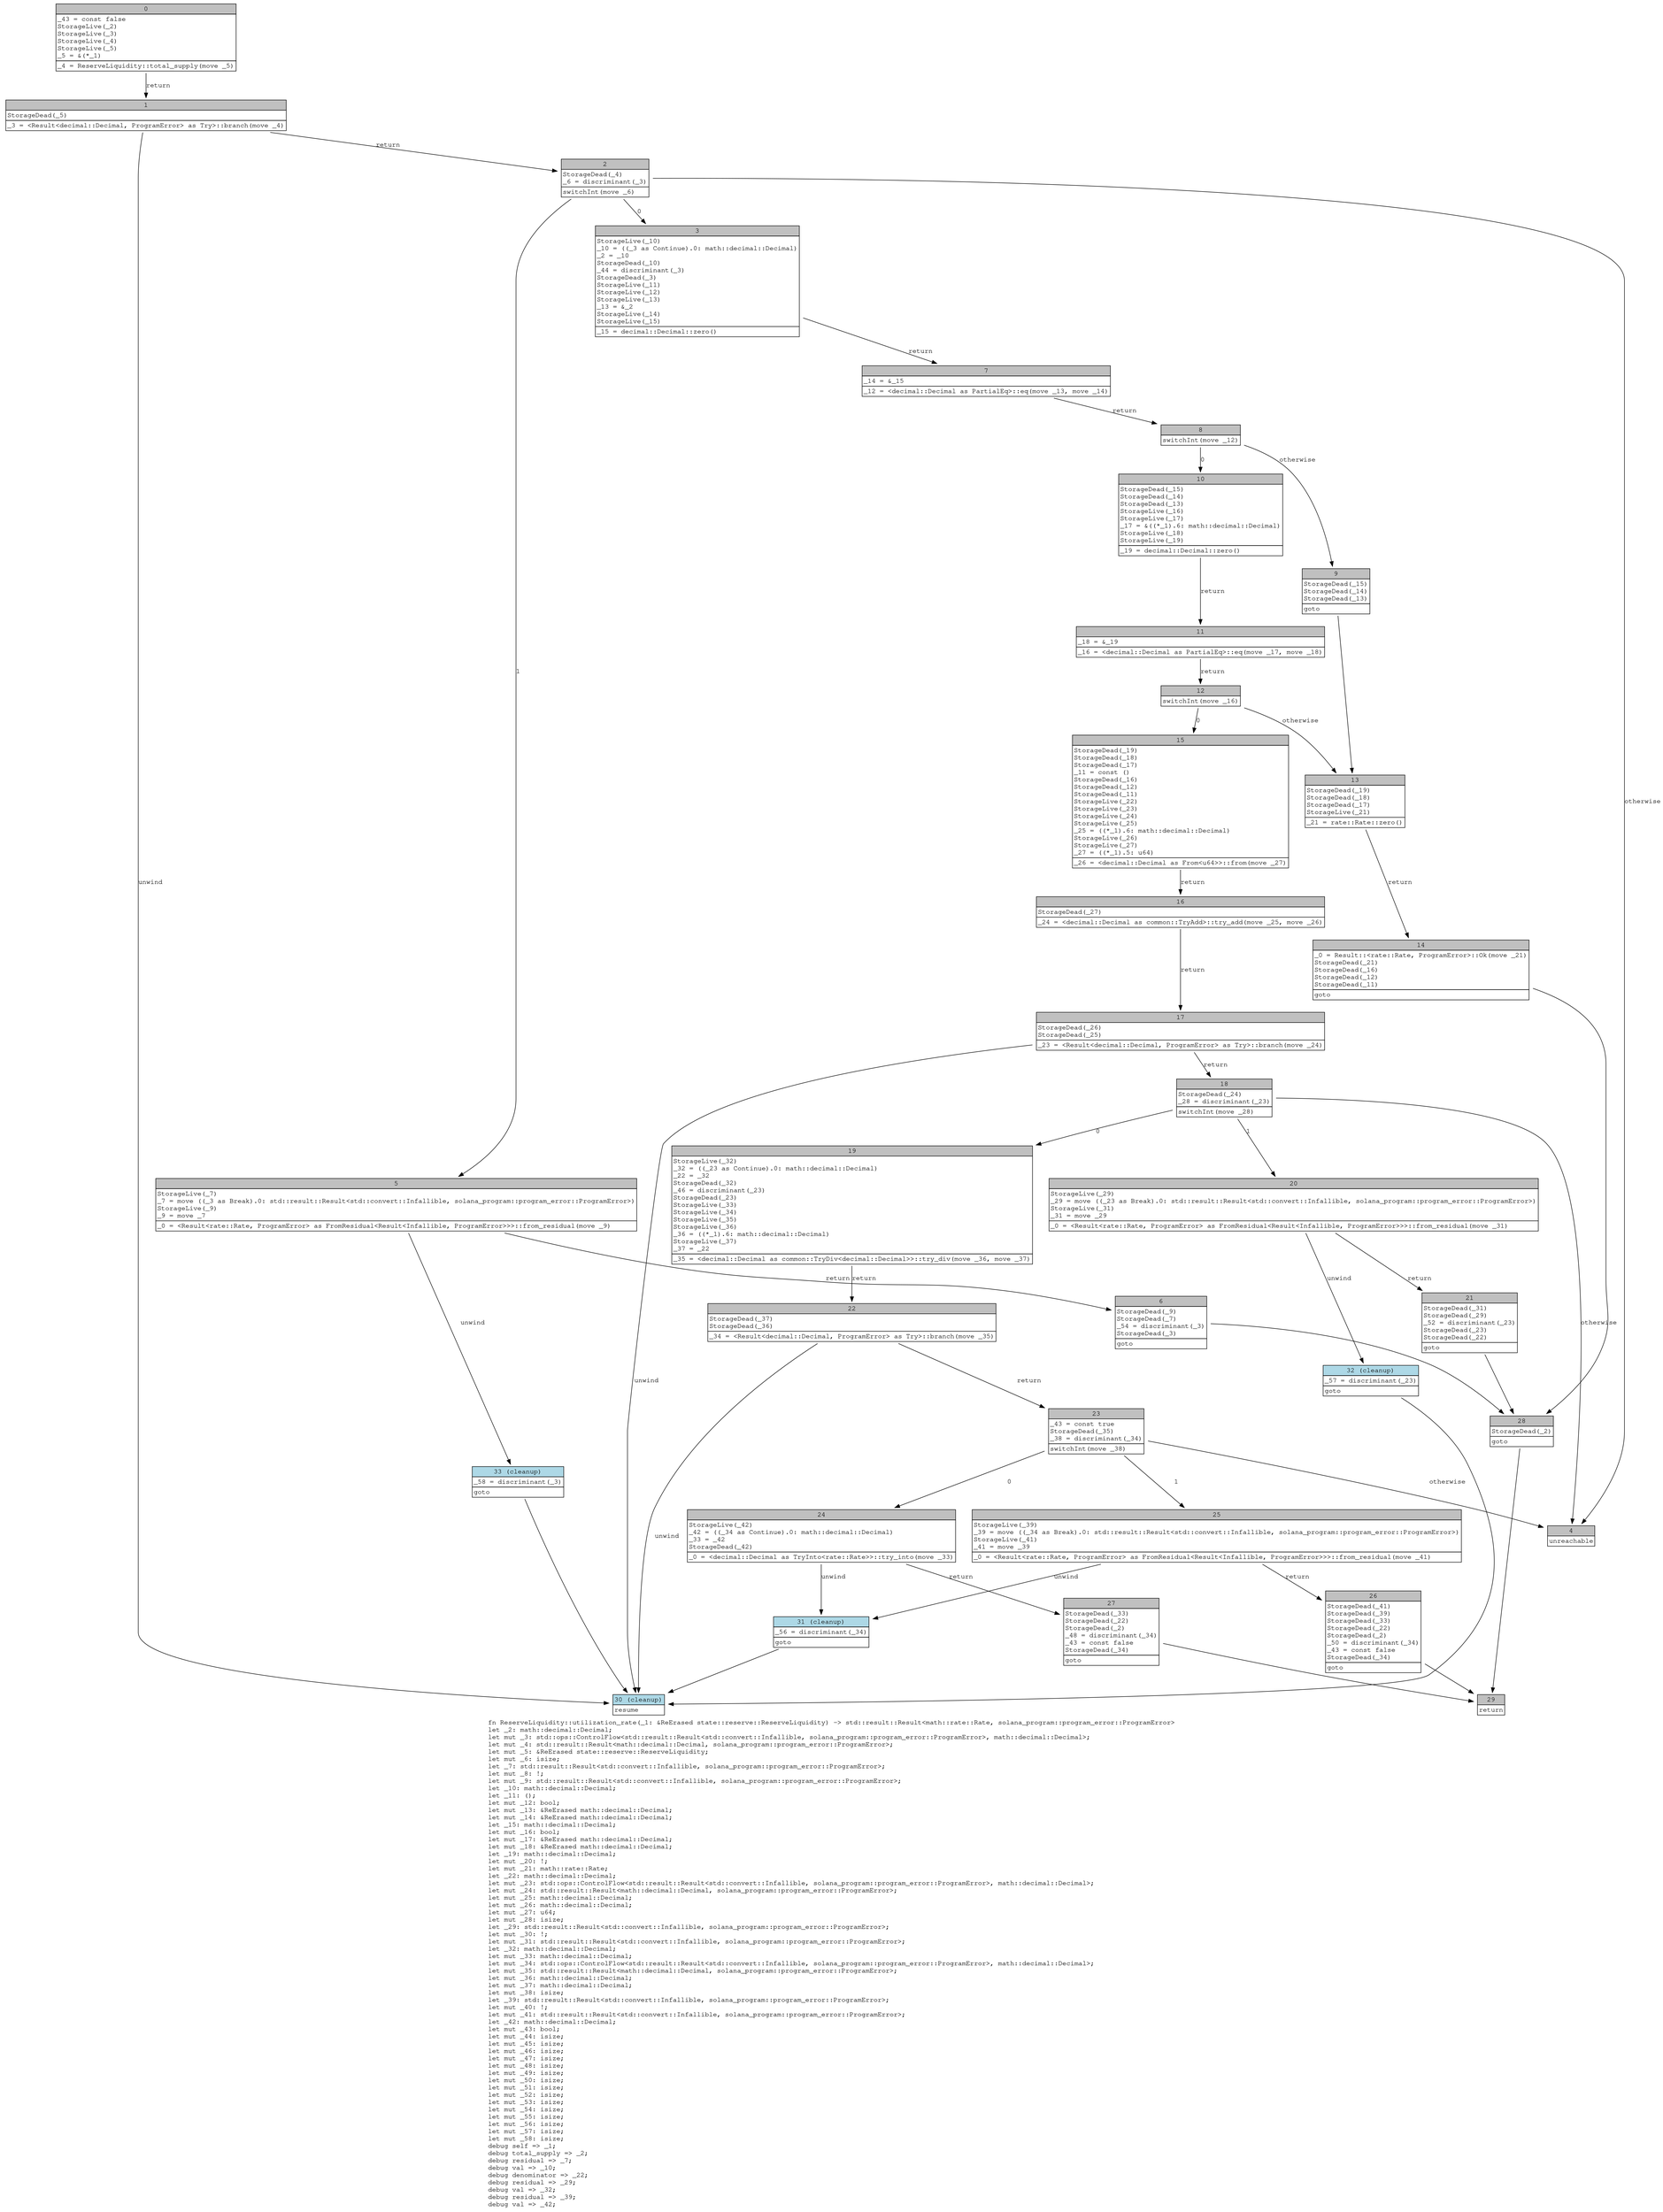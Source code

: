 digraph Mir_0_492 {
    graph [fontname="Courier, monospace"];
    node [fontname="Courier, monospace"];
    edge [fontname="Courier, monospace"];
    label=<fn ReserveLiquidity::utilization_rate(_1: &amp;ReErased state::reserve::ReserveLiquidity) -&gt; std::result::Result&lt;math::rate::Rate, solana_program::program_error::ProgramError&gt;<br align="left"/>let _2: math::decimal::Decimal;<br align="left"/>let mut _3: std::ops::ControlFlow&lt;std::result::Result&lt;std::convert::Infallible, solana_program::program_error::ProgramError&gt;, math::decimal::Decimal&gt;;<br align="left"/>let mut _4: std::result::Result&lt;math::decimal::Decimal, solana_program::program_error::ProgramError&gt;;<br align="left"/>let mut _5: &amp;ReErased state::reserve::ReserveLiquidity;<br align="left"/>let mut _6: isize;<br align="left"/>let _7: std::result::Result&lt;std::convert::Infallible, solana_program::program_error::ProgramError&gt;;<br align="left"/>let mut _8: !;<br align="left"/>let mut _9: std::result::Result&lt;std::convert::Infallible, solana_program::program_error::ProgramError&gt;;<br align="left"/>let _10: math::decimal::Decimal;<br align="left"/>let _11: ();<br align="left"/>let mut _12: bool;<br align="left"/>let mut _13: &amp;ReErased math::decimal::Decimal;<br align="left"/>let mut _14: &amp;ReErased math::decimal::Decimal;<br align="left"/>let _15: math::decimal::Decimal;<br align="left"/>let mut _16: bool;<br align="left"/>let mut _17: &amp;ReErased math::decimal::Decimal;<br align="left"/>let mut _18: &amp;ReErased math::decimal::Decimal;<br align="left"/>let _19: math::decimal::Decimal;<br align="left"/>let mut _20: !;<br align="left"/>let mut _21: math::rate::Rate;<br align="left"/>let _22: math::decimal::Decimal;<br align="left"/>let mut _23: std::ops::ControlFlow&lt;std::result::Result&lt;std::convert::Infallible, solana_program::program_error::ProgramError&gt;, math::decimal::Decimal&gt;;<br align="left"/>let mut _24: std::result::Result&lt;math::decimal::Decimal, solana_program::program_error::ProgramError&gt;;<br align="left"/>let mut _25: math::decimal::Decimal;<br align="left"/>let mut _26: math::decimal::Decimal;<br align="left"/>let mut _27: u64;<br align="left"/>let mut _28: isize;<br align="left"/>let _29: std::result::Result&lt;std::convert::Infallible, solana_program::program_error::ProgramError&gt;;<br align="left"/>let mut _30: !;<br align="left"/>let mut _31: std::result::Result&lt;std::convert::Infallible, solana_program::program_error::ProgramError&gt;;<br align="left"/>let _32: math::decimal::Decimal;<br align="left"/>let mut _33: math::decimal::Decimal;<br align="left"/>let mut _34: std::ops::ControlFlow&lt;std::result::Result&lt;std::convert::Infallible, solana_program::program_error::ProgramError&gt;, math::decimal::Decimal&gt;;<br align="left"/>let mut _35: std::result::Result&lt;math::decimal::Decimal, solana_program::program_error::ProgramError&gt;;<br align="left"/>let mut _36: math::decimal::Decimal;<br align="left"/>let mut _37: math::decimal::Decimal;<br align="left"/>let mut _38: isize;<br align="left"/>let _39: std::result::Result&lt;std::convert::Infallible, solana_program::program_error::ProgramError&gt;;<br align="left"/>let mut _40: !;<br align="left"/>let mut _41: std::result::Result&lt;std::convert::Infallible, solana_program::program_error::ProgramError&gt;;<br align="left"/>let _42: math::decimal::Decimal;<br align="left"/>let mut _43: bool;<br align="left"/>let mut _44: isize;<br align="left"/>let mut _45: isize;<br align="left"/>let mut _46: isize;<br align="left"/>let mut _47: isize;<br align="left"/>let mut _48: isize;<br align="left"/>let mut _49: isize;<br align="left"/>let mut _50: isize;<br align="left"/>let mut _51: isize;<br align="left"/>let mut _52: isize;<br align="left"/>let mut _53: isize;<br align="left"/>let mut _54: isize;<br align="left"/>let mut _55: isize;<br align="left"/>let mut _56: isize;<br align="left"/>let mut _57: isize;<br align="left"/>let mut _58: isize;<br align="left"/>debug self =&gt; _1;<br align="left"/>debug total_supply =&gt; _2;<br align="left"/>debug residual =&gt; _7;<br align="left"/>debug val =&gt; _10;<br align="left"/>debug denominator =&gt; _22;<br align="left"/>debug residual =&gt; _29;<br align="left"/>debug val =&gt; _32;<br align="left"/>debug residual =&gt; _39;<br align="left"/>debug val =&gt; _42;<br align="left"/>>;
    bb0__0_492 [shape="none", label=<<table border="0" cellborder="1" cellspacing="0"><tr><td bgcolor="gray" align="center" colspan="1">0</td></tr><tr><td align="left" balign="left">_43 = const false<br/>StorageLive(_2)<br/>StorageLive(_3)<br/>StorageLive(_4)<br/>StorageLive(_5)<br/>_5 = &amp;(*_1)<br/></td></tr><tr><td align="left">_4 = ReserveLiquidity::total_supply(move _5)</td></tr></table>>];
    bb1__0_492 [shape="none", label=<<table border="0" cellborder="1" cellspacing="0"><tr><td bgcolor="gray" align="center" colspan="1">1</td></tr><tr><td align="left" balign="left">StorageDead(_5)<br/></td></tr><tr><td align="left">_3 = &lt;Result&lt;decimal::Decimal, ProgramError&gt; as Try&gt;::branch(move _4)</td></tr></table>>];
    bb2__0_492 [shape="none", label=<<table border="0" cellborder="1" cellspacing="0"><tr><td bgcolor="gray" align="center" colspan="1">2</td></tr><tr><td align="left" balign="left">StorageDead(_4)<br/>_6 = discriminant(_3)<br/></td></tr><tr><td align="left">switchInt(move _6)</td></tr></table>>];
    bb3__0_492 [shape="none", label=<<table border="0" cellborder="1" cellspacing="0"><tr><td bgcolor="gray" align="center" colspan="1">3</td></tr><tr><td align="left" balign="left">StorageLive(_10)<br/>_10 = ((_3 as Continue).0: math::decimal::Decimal)<br/>_2 = _10<br/>StorageDead(_10)<br/>_44 = discriminant(_3)<br/>StorageDead(_3)<br/>StorageLive(_11)<br/>StorageLive(_12)<br/>StorageLive(_13)<br/>_13 = &amp;_2<br/>StorageLive(_14)<br/>StorageLive(_15)<br/></td></tr><tr><td align="left">_15 = decimal::Decimal::zero()</td></tr></table>>];
    bb4__0_492 [shape="none", label=<<table border="0" cellborder="1" cellspacing="0"><tr><td bgcolor="gray" align="center" colspan="1">4</td></tr><tr><td align="left">unreachable</td></tr></table>>];
    bb5__0_492 [shape="none", label=<<table border="0" cellborder="1" cellspacing="0"><tr><td bgcolor="gray" align="center" colspan="1">5</td></tr><tr><td align="left" balign="left">StorageLive(_7)<br/>_7 = move ((_3 as Break).0: std::result::Result&lt;std::convert::Infallible, solana_program::program_error::ProgramError&gt;)<br/>StorageLive(_9)<br/>_9 = move _7<br/></td></tr><tr><td align="left">_0 = &lt;Result&lt;rate::Rate, ProgramError&gt; as FromResidual&lt;Result&lt;Infallible, ProgramError&gt;&gt;&gt;::from_residual(move _9)</td></tr></table>>];
    bb6__0_492 [shape="none", label=<<table border="0" cellborder="1" cellspacing="0"><tr><td bgcolor="gray" align="center" colspan="1">6</td></tr><tr><td align="left" balign="left">StorageDead(_9)<br/>StorageDead(_7)<br/>_54 = discriminant(_3)<br/>StorageDead(_3)<br/></td></tr><tr><td align="left">goto</td></tr></table>>];
    bb7__0_492 [shape="none", label=<<table border="0" cellborder="1" cellspacing="0"><tr><td bgcolor="gray" align="center" colspan="1">7</td></tr><tr><td align="left" balign="left">_14 = &amp;_15<br/></td></tr><tr><td align="left">_12 = &lt;decimal::Decimal as PartialEq&gt;::eq(move _13, move _14)</td></tr></table>>];
    bb8__0_492 [shape="none", label=<<table border="0" cellborder="1" cellspacing="0"><tr><td bgcolor="gray" align="center" colspan="1">8</td></tr><tr><td align="left">switchInt(move _12)</td></tr></table>>];
    bb9__0_492 [shape="none", label=<<table border="0" cellborder="1" cellspacing="0"><tr><td bgcolor="gray" align="center" colspan="1">9</td></tr><tr><td align="left" balign="left">StorageDead(_15)<br/>StorageDead(_14)<br/>StorageDead(_13)<br/></td></tr><tr><td align="left">goto</td></tr></table>>];
    bb10__0_492 [shape="none", label=<<table border="0" cellborder="1" cellspacing="0"><tr><td bgcolor="gray" align="center" colspan="1">10</td></tr><tr><td align="left" balign="left">StorageDead(_15)<br/>StorageDead(_14)<br/>StorageDead(_13)<br/>StorageLive(_16)<br/>StorageLive(_17)<br/>_17 = &amp;((*_1).6: math::decimal::Decimal)<br/>StorageLive(_18)<br/>StorageLive(_19)<br/></td></tr><tr><td align="left">_19 = decimal::Decimal::zero()</td></tr></table>>];
    bb11__0_492 [shape="none", label=<<table border="0" cellborder="1" cellspacing="0"><tr><td bgcolor="gray" align="center" colspan="1">11</td></tr><tr><td align="left" balign="left">_18 = &amp;_19<br/></td></tr><tr><td align="left">_16 = &lt;decimal::Decimal as PartialEq&gt;::eq(move _17, move _18)</td></tr></table>>];
    bb12__0_492 [shape="none", label=<<table border="0" cellborder="1" cellspacing="0"><tr><td bgcolor="gray" align="center" colspan="1">12</td></tr><tr><td align="left">switchInt(move _16)</td></tr></table>>];
    bb13__0_492 [shape="none", label=<<table border="0" cellborder="1" cellspacing="0"><tr><td bgcolor="gray" align="center" colspan="1">13</td></tr><tr><td align="left" balign="left">StorageDead(_19)<br/>StorageDead(_18)<br/>StorageDead(_17)<br/>StorageLive(_21)<br/></td></tr><tr><td align="left">_21 = rate::Rate::zero()</td></tr></table>>];
    bb14__0_492 [shape="none", label=<<table border="0" cellborder="1" cellspacing="0"><tr><td bgcolor="gray" align="center" colspan="1">14</td></tr><tr><td align="left" balign="left">_0 = Result::&lt;rate::Rate, ProgramError&gt;::Ok(move _21)<br/>StorageDead(_21)<br/>StorageDead(_16)<br/>StorageDead(_12)<br/>StorageDead(_11)<br/></td></tr><tr><td align="left">goto</td></tr></table>>];
    bb15__0_492 [shape="none", label=<<table border="0" cellborder="1" cellspacing="0"><tr><td bgcolor="gray" align="center" colspan="1">15</td></tr><tr><td align="left" balign="left">StorageDead(_19)<br/>StorageDead(_18)<br/>StorageDead(_17)<br/>_11 = const ()<br/>StorageDead(_16)<br/>StorageDead(_12)<br/>StorageDead(_11)<br/>StorageLive(_22)<br/>StorageLive(_23)<br/>StorageLive(_24)<br/>StorageLive(_25)<br/>_25 = ((*_1).6: math::decimal::Decimal)<br/>StorageLive(_26)<br/>StorageLive(_27)<br/>_27 = ((*_1).5: u64)<br/></td></tr><tr><td align="left">_26 = &lt;decimal::Decimal as From&lt;u64&gt;&gt;::from(move _27)</td></tr></table>>];
    bb16__0_492 [shape="none", label=<<table border="0" cellborder="1" cellspacing="0"><tr><td bgcolor="gray" align="center" colspan="1">16</td></tr><tr><td align="left" balign="left">StorageDead(_27)<br/></td></tr><tr><td align="left">_24 = &lt;decimal::Decimal as common::TryAdd&gt;::try_add(move _25, move _26)</td></tr></table>>];
    bb17__0_492 [shape="none", label=<<table border="0" cellborder="1" cellspacing="0"><tr><td bgcolor="gray" align="center" colspan="1">17</td></tr><tr><td align="left" balign="left">StorageDead(_26)<br/>StorageDead(_25)<br/></td></tr><tr><td align="left">_23 = &lt;Result&lt;decimal::Decimal, ProgramError&gt; as Try&gt;::branch(move _24)</td></tr></table>>];
    bb18__0_492 [shape="none", label=<<table border="0" cellborder="1" cellspacing="0"><tr><td bgcolor="gray" align="center" colspan="1">18</td></tr><tr><td align="left" balign="left">StorageDead(_24)<br/>_28 = discriminant(_23)<br/></td></tr><tr><td align="left">switchInt(move _28)</td></tr></table>>];
    bb19__0_492 [shape="none", label=<<table border="0" cellborder="1" cellspacing="0"><tr><td bgcolor="gray" align="center" colspan="1">19</td></tr><tr><td align="left" balign="left">StorageLive(_32)<br/>_32 = ((_23 as Continue).0: math::decimal::Decimal)<br/>_22 = _32<br/>StorageDead(_32)<br/>_46 = discriminant(_23)<br/>StorageDead(_23)<br/>StorageLive(_33)<br/>StorageLive(_34)<br/>StorageLive(_35)<br/>StorageLive(_36)<br/>_36 = ((*_1).6: math::decimal::Decimal)<br/>StorageLive(_37)<br/>_37 = _22<br/></td></tr><tr><td align="left">_35 = &lt;decimal::Decimal as common::TryDiv&lt;decimal::Decimal&gt;&gt;::try_div(move _36, move _37)</td></tr></table>>];
    bb20__0_492 [shape="none", label=<<table border="0" cellborder="1" cellspacing="0"><tr><td bgcolor="gray" align="center" colspan="1">20</td></tr><tr><td align="left" balign="left">StorageLive(_29)<br/>_29 = move ((_23 as Break).0: std::result::Result&lt;std::convert::Infallible, solana_program::program_error::ProgramError&gt;)<br/>StorageLive(_31)<br/>_31 = move _29<br/></td></tr><tr><td align="left">_0 = &lt;Result&lt;rate::Rate, ProgramError&gt; as FromResidual&lt;Result&lt;Infallible, ProgramError&gt;&gt;&gt;::from_residual(move _31)</td></tr></table>>];
    bb21__0_492 [shape="none", label=<<table border="0" cellborder="1" cellspacing="0"><tr><td bgcolor="gray" align="center" colspan="1">21</td></tr><tr><td align="left" balign="left">StorageDead(_31)<br/>StorageDead(_29)<br/>_52 = discriminant(_23)<br/>StorageDead(_23)<br/>StorageDead(_22)<br/></td></tr><tr><td align="left">goto</td></tr></table>>];
    bb22__0_492 [shape="none", label=<<table border="0" cellborder="1" cellspacing="0"><tr><td bgcolor="gray" align="center" colspan="1">22</td></tr><tr><td align="left" balign="left">StorageDead(_37)<br/>StorageDead(_36)<br/></td></tr><tr><td align="left">_34 = &lt;Result&lt;decimal::Decimal, ProgramError&gt; as Try&gt;::branch(move _35)</td></tr></table>>];
    bb23__0_492 [shape="none", label=<<table border="0" cellborder="1" cellspacing="0"><tr><td bgcolor="gray" align="center" colspan="1">23</td></tr><tr><td align="left" balign="left">_43 = const true<br/>StorageDead(_35)<br/>_38 = discriminant(_34)<br/></td></tr><tr><td align="left">switchInt(move _38)</td></tr></table>>];
    bb24__0_492 [shape="none", label=<<table border="0" cellborder="1" cellspacing="0"><tr><td bgcolor="gray" align="center" colspan="1">24</td></tr><tr><td align="left" balign="left">StorageLive(_42)<br/>_42 = ((_34 as Continue).0: math::decimal::Decimal)<br/>_33 = _42<br/>StorageDead(_42)<br/></td></tr><tr><td align="left">_0 = &lt;decimal::Decimal as TryInto&lt;rate::Rate&gt;&gt;::try_into(move _33)</td></tr></table>>];
    bb25__0_492 [shape="none", label=<<table border="0" cellborder="1" cellspacing="0"><tr><td bgcolor="gray" align="center" colspan="1">25</td></tr><tr><td align="left" balign="left">StorageLive(_39)<br/>_39 = move ((_34 as Break).0: std::result::Result&lt;std::convert::Infallible, solana_program::program_error::ProgramError&gt;)<br/>StorageLive(_41)<br/>_41 = move _39<br/></td></tr><tr><td align="left">_0 = &lt;Result&lt;rate::Rate, ProgramError&gt; as FromResidual&lt;Result&lt;Infallible, ProgramError&gt;&gt;&gt;::from_residual(move _41)</td></tr></table>>];
    bb26__0_492 [shape="none", label=<<table border="0" cellborder="1" cellspacing="0"><tr><td bgcolor="gray" align="center" colspan="1">26</td></tr><tr><td align="left" balign="left">StorageDead(_41)<br/>StorageDead(_39)<br/>StorageDead(_33)<br/>StorageDead(_22)<br/>StorageDead(_2)<br/>_50 = discriminant(_34)<br/>_43 = const false<br/>StorageDead(_34)<br/></td></tr><tr><td align="left">goto</td></tr></table>>];
    bb27__0_492 [shape="none", label=<<table border="0" cellborder="1" cellspacing="0"><tr><td bgcolor="gray" align="center" colspan="1">27</td></tr><tr><td align="left" balign="left">StorageDead(_33)<br/>StorageDead(_22)<br/>StorageDead(_2)<br/>_48 = discriminant(_34)<br/>_43 = const false<br/>StorageDead(_34)<br/></td></tr><tr><td align="left">goto</td></tr></table>>];
    bb28__0_492 [shape="none", label=<<table border="0" cellborder="1" cellspacing="0"><tr><td bgcolor="gray" align="center" colspan="1">28</td></tr><tr><td align="left" balign="left">StorageDead(_2)<br/></td></tr><tr><td align="left">goto</td></tr></table>>];
    bb29__0_492 [shape="none", label=<<table border="0" cellborder="1" cellspacing="0"><tr><td bgcolor="gray" align="center" colspan="1">29</td></tr><tr><td align="left">return</td></tr></table>>];
    bb30__0_492 [shape="none", label=<<table border="0" cellborder="1" cellspacing="0"><tr><td bgcolor="lightblue" align="center" colspan="1">30 (cleanup)</td></tr><tr><td align="left">resume</td></tr></table>>];
    bb31__0_492 [shape="none", label=<<table border="0" cellborder="1" cellspacing="0"><tr><td bgcolor="lightblue" align="center" colspan="1">31 (cleanup)</td></tr><tr><td align="left" balign="left">_56 = discriminant(_34)<br/></td></tr><tr><td align="left">goto</td></tr></table>>];
    bb32__0_492 [shape="none", label=<<table border="0" cellborder="1" cellspacing="0"><tr><td bgcolor="lightblue" align="center" colspan="1">32 (cleanup)</td></tr><tr><td align="left" balign="left">_57 = discriminant(_23)<br/></td></tr><tr><td align="left">goto</td></tr></table>>];
    bb33__0_492 [shape="none", label=<<table border="0" cellborder="1" cellspacing="0"><tr><td bgcolor="lightblue" align="center" colspan="1">33 (cleanup)</td></tr><tr><td align="left" balign="left">_58 = discriminant(_3)<br/></td></tr><tr><td align="left">goto</td></tr></table>>];
    bb0__0_492 -> bb1__0_492 [label="return"];
    bb1__0_492 -> bb2__0_492 [label="return"];
    bb1__0_492 -> bb30__0_492 [label="unwind"];
    bb2__0_492 -> bb3__0_492 [label="0"];
    bb2__0_492 -> bb5__0_492 [label="1"];
    bb2__0_492 -> bb4__0_492 [label="otherwise"];
    bb3__0_492 -> bb7__0_492 [label="return"];
    bb5__0_492 -> bb6__0_492 [label="return"];
    bb5__0_492 -> bb33__0_492 [label="unwind"];
    bb6__0_492 -> bb28__0_492 [label=""];
    bb7__0_492 -> bb8__0_492 [label="return"];
    bb8__0_492 -> bb10__0_492 [label="0"];
    bb8__0_492 -> bb9__0_492 [label="otherwise"];
    bb9__0_492 -> bb13__0_492 [label=""];
    bb10__0_492 -> bb11__0_492 [label="return"];
    bb11__0_492 -> bb12__0_492 [label="return"];
    bb12__0_492 -> bb15__0_492 [label="0"];
    bb12__0_492 -> bb13__0_492 [label="otherwise"];
    bb13__0_492 -> bb14__0_492 [label="return"];
    bb14__0_492 -> bb28__0_492 [label=""];
    bb15__0_492 -> bb16__0_492 [label="return"];
    bb16__0_492 -> bb17__0_492 [label="return"];
    bb17__0_492 -> bb18__0_492 [label="return"];
    bb17__0_492 -> bb30__0_492 [label="unwind"];
    bb18__0_492 -> bb19__0_492 [label="0"];
    bb18__0_492 -> bb20__0_492 [label="1"];
    bb18__0_492 -> bb4__0_492 [label="otherwise"];
    bb19__0_492 -> bb22__0_492 [label="return"];
    bb20__0_492 -> bb21__0_492 [label="return"];
    bb20__0_492 -> bb32__0_492 [label="unwind"];
    bb21__0_492 -> bb28__0_492 [label=""];
    bb22__0_492 -> bb23__0_492 [label="return"];
    bb22__0_492 -> bb30__0_492 [label="unwind"];
    bb23__0_492 -> bb24__0_492 [label="0"];
    bb23__0_492 -> bb25__0_492 [label="1"];
    bb23__0_492 -> bb4__0_492 [label="otherwise"];
    bb24__0_492 -> bb27__0_492 [label="return"];
    bb24__0_492 -> bb31__0_492 [label="unwind"];
    bb25__0_492 -> bb26__0_492 [label="return"];
    bb25__0_492 -> bb31__0_492 [label="unwind"];
    bb26__0_492 -> bb29__0_492 [label=""];
    bb27__0_492 -> bb29__0_492 [label=""];
    bb28__0_492 -> bb29__0_492 [label=""];
    bb31__0_492 -> bb30__0_492 [label=""];
    bb32__0_492 -> bb30__0_492 [label=""];
    bb33__0_492 -> bb30__0_492 [label=""];
}
